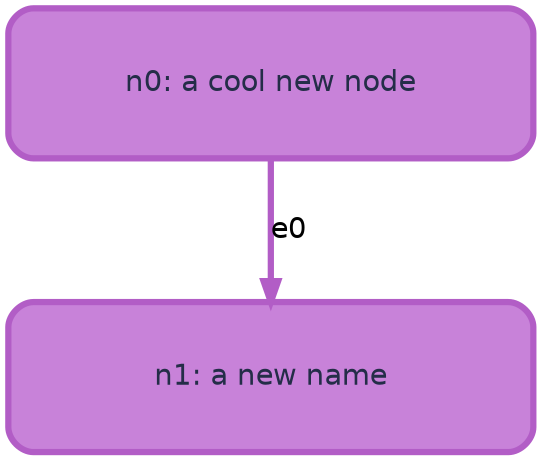 digraph {

    graph [fontname = "helvetica" rankdir=TB ranksep=0.75 nodesep=0.5];
    node [fontname = "helvetica" style="filled,rounded" shape=box height=1 width=3.5 color="#b25dc6" fillcolor="#f7eff9" penwidth=3];
    edge [fontname = "helvetica" penwidth=3 color="#b25dc6"];

    "n0" [label="n0: a cool new node" fillcolor="#C882D9" color="#B25DC6" fontcolor="#242D48"]
    "n1" [label="n1: a new name" fillcolor="#C882D9" color="#B25DC6" fontcolor="#242D48"]

    "n0" -> "n1" [label="e0"];

}